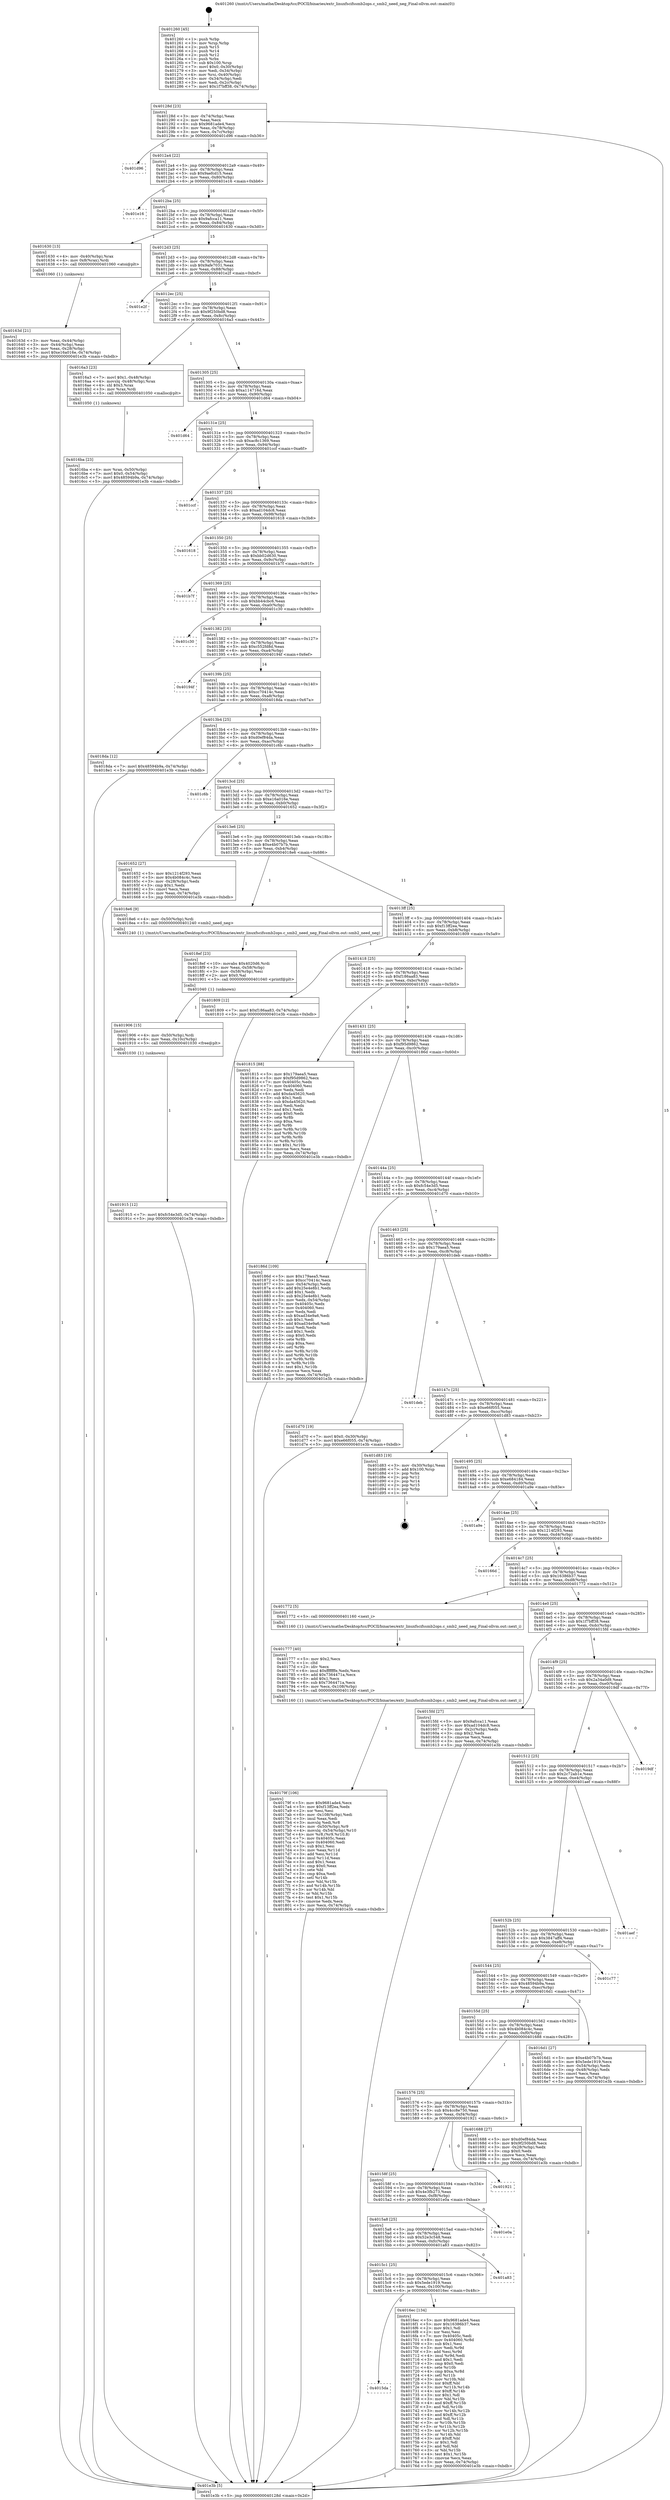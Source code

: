 digraph "0x401260" {
  label = "0x401260 (/mnt/c/Users/mathe/Desktop/tcc/POCII/binaries/extr_linuxfscifssmb2ops.c_smb2_need_neg_Final-ollvm.out::main(0))"
  labelloc = "t"
  node[shape=record]

  Entry [label="",width=0.3,height=0.3,shape=circle,fillcolor=black,style=filled]
  "0x40128d" [label="{
     0x40128d [23]\l
     | [instrs]\l
     &nbsp;&nbsp;0x40128d \<+3\>: mov -0x74(%rbp),%eax\l
     &nbsp;&nbsp;0x401290 \<+2\>: mov %eax,%ecx\l
     &nbsp;&nbsp;0x401292 \<+6\>: sub $0x9681ade4,%ecx\l
     &nbsp;&nbsp;0x401298 \<+3\>: mov %eax,-0x78(%rbp)\l
     &nbsp;&nbsp;0x40129b \<+3\>: mov %ecx,-0x7c(%rbp)\l
     &nbsp;&nbsp;0x40129e \<+6\>: je 0000000000401d96 \<main+0xb36\>\l
  }"]
  "0x401d96" [label="{
     0x401d96\l
  }", style=dashed]
  "0x4012a4" [label="{
     0x4012a4 [22]\l
     | [instrs]\l
     &nbsp;&nbsp;0x4012a4 \<+5\>: jmp 00000000004012a9 \<main+0x49\>\l
     &nbsp;&nbsp;0x4012a9 \<+3\>: mov -0x78(%rbp),%eax\l
     &nbsp;&nbsp;0x4012ac \<+5\>: sub $0x9aefcd15,%eax\l
     &nbsp;&nbsp;0x4012b1 \<+3\>: mov %eax,-0x80(%rbp)\l
     &nbsp;&nbsp;0x4012b4 \<+6\>: je 0000000000401e16 \<main+0xbb6\>\l
  }"]
  Exit [label="",width=0.3,height=0.3,shape=circle,fillcolor=black,style=filled,peripheries=2]
  "0x401e16" [label="{
     0x401e16\l
  }", style=dashed]
  "0x4012ba" [label="{
     0x4012ba [25]\l
     | [instrs]\l
     &nbsp;&nbsp;0x4012ba \<+5\>: jmp 00000000004012bf \<main+0x5f\>\l
     &nbsp;&nbsp;0x4012bf \<+3\>: mov -0x78(%rbp),%eax\l
     &nbsp;&nbsp;0x4012c2 \<+5\>: sub $0x9afcca11,%eax\l
     &nbsp;&nbsp;0x4012c7 \<+6\>: mov %eax,-0x84(%rbp)\l
     &nbsp;&nbsp;0x4012cd \<+6\>: je 0000000000401630 \<main+0x3d0\>\l
  }"]
  "0x401915" [label="{
     0x401915 [12]\l
     | [instrs]\l
     &nbsp;&nbsp;0x401915 \<+7\>: movl $0xfc54e3d5,-0x74(%rbp)\l
     &nbsp;&nbsp;0x40191c \<+5\>: jmp 0000000000401e3b \<main+0xbdb\>\l
  }"]
  "0x401630" [label="{
     0x401630 [13]\l
     | [instrs]\l
     &nbsp;&nbsp;0x401630 \<+4\>: mov -0x40(%rbp),%rax\l
     &nbsp;&nbsp;0x401634 \<+4\>: mov 0x8(%rax),%rdi\l
     &nbsp;&nbsp;0x401638 \<+5\>: call 0000000000401060 \<atoi@plt\>\l
     | [calls]\l
     &nbsp;&nbsp;0x401060 \{1\} (unknown)\l
  }"]
  "0x4012d3" [label="{
     0x4012d3 [25]\l
     | [instrs]\l
     &nbsp;&nbsp;0x4012d3 \<+5\>: jmp 00000000004012d8 \<main+0x78\>\l
     &nbsp;&nbsp;0x4012d8 \<+3\>: mov -0x78(%rbp),%eax\l
     &nbsp;&nbsp;0x4012db \<+5\>: sub $0x9afe7031,%eax\l
     &nbsp;&nbsp;0x4012e0 \<+6\>: mov %eax,-0x88(%rbp)\l
     &nbsp;&nbsp;0x4012e6 \<+6\>: je 0000000000401e2f \<main+0xbcf\>\l
  }"]
  "0x401906" [label="{
     0x401906 [15]\l
     | [instrs]\l
     &nbsp;&nbsp;0x401906 \<+4\>: mov -0x50(%rbp),%rdi\l
     &nbsp;&nbsp;0x40190a \<+6\>: mov %eax,-0x10c(%rbp)\l
     &nbsp;&nbsp;0x401910 \<+5\>: call 0000000000401030 \<free@plt\>\l
     | [calls]\l
     &nbsp;&nbsp;0x401030 \{1\} (unknown)\l
  }"]
  "0x401e2f" [label="{
     0x401e2f\l
  }", style=dashed]
  "0x4012ec" [label="{
     0x4012ec [25]\l
     | [instrs]\l
     &nbsp;&nbsp;0x4012ec \<+5\>: jmp 00000000004012f1 \<main+0x91\>\l
     &nbsp;&nbsp;0x4012f1 \<+3\>: mov -0x78(%rbp),%eax\l
     &nbsp;&nbsp;0x4012f4 \<+5\>: sub $0x9f250bd8,%eax\l
     &nbsp;&nbsp;0x4012f9 \<+6\>: mov %eax,-0x8c(%rbp)\l
     &nbsp;&nbsp;0x4012ff \<+6\>: je 00000000004016a3 \<main+0x443\>\l
  }"]
  "0x4018ef" [label="{
     0x4018ef [23]\l
     | [instrs]\l
     &nbsp;&nbsp;0x4018ef \<+10\>: movabs $0x4020d6,%rdi\l
     &nbsp;&nbsp;0x4018f9 \<+3\>: mov %eax,-0x58(%rbp)\l
     &nbsp;&nbsp;0x4018fc \<+3\>: mov -0x58(%rbp),%esi\l
     &nbsp;&nbsp;0x4018ff \<+2\>: mov $0x0,%al\l
     &nbsp;&nbsp;0x401901 \<+5\>: call 0000000000401040 \<printf@plt\>\l
     | [calls]\l
     &nbsp;&nbsp;0x401040 \{1\} (unknown)\l
  }"]
  "0x4016a3" [label="{
     0x4016a3 [23]\l
     | [instrs]\l
     &nbsp;&nbsp;0x4016a3 \<+7\>: movl $0x1,-0x48(%rbp)\l
     &nbsp;&nbsp;0x4016aa \<+4\>: movslq -0x48(%rbp),%rax\l
     &nbsp;&nbsp;0x4016ae \<+4\>: shl $0x3,%rax\l
     &nbsp;&nbsp;0x4016b2 \<+3\>: mov %rax,%rdi\l
     &nbsp;&nbsp;0x4016b5 \<+5\>: call 0000000000401050 \<malloc@plt\>\l
     | [calls]\l
     &nbsp;&nbsp;0x401050 \{1\} (unknown)\l
  }"]
  "0x401305" [label="{
     0x401305 [25]\l
     | [instrs]\l
     &nbsp;&nbsp;0x401305 \<+5\>: jmp 000000000040130a \<main+0xaa\>\l
     &nbsp;&nbsp;0x40130a \<+3\>: mov -0x78(%rbp),%eax\l
     &nbsp;&nbsp;0x40130d \<+5\>: sub $0xa114716d,%eax\l
     &nbsp;&nbsp;0x401312 \<+6\>: mov %eax,-0x90(%rbp)\l
     &nbsp;&nbsp;0x401318 \<+6\>: je 0000000000401d64 \<main+0xb04\>\l
  }"]
  "0x40179f" [label="{
     0x40179f [106]\l
     | [instrs]\l
     &nbsp;&nbsp;0x40179f \<+5\>: mov $0x9681ade4,%ecx\l
     &nbsp;&nbsp;0x4017a4 \<+5\>: mov $0xf13ff2ea,%edx\l
     &nbsp;&nbsp;0x4017a9 \<+2\>: xor %esi,%esi\l
     &nbsp;&nbsp;0x4017ab \<+6\>: mov -0x108(%rbp),%edi\l
     &nbsp;&nbsp;0x4017b1 \<+3\>: imul %eax,%edi\l
     &nbsp;&nbsp;0x4017b4 \<+3\>: movslq %edi,%r8\l
     &nbsp;&nbsp;0x4017b7 \<+4\>: mov -0x50(%rbp),%r9\l
     &nbsp;&nbsp;0x4017bb \<+4\>: movslq -0x54(%rbp),%r10\l
     &nbsp;&nbsp;0x4017bf \<+4\>: mov %r8,(%r9,%r10,8)\l
     &nbsp;&nbsp;0x4017c3 \<+7\>: mov 0x40405c,%eax\l
     &nbsp;&nbsp;0x4017ca \<+7\>: mov 0x404060,%edi\l
     &nbsp;&nbsp;0x4017d1 \<+3\>: sub $0x1,%esi\l
     &nbsp;&nbsp;0x4017d4 \<+3\>: mov %eax,%r11d\l
     &nbsp;&nbsp;0x4017d7 \<+3\>: add %esi,%r11d\l
     &nbsp;&nbsp;0x4017da \<+4\>: imul %r11d,%eax\l
     &nbsp;&nbsp;0x4017de \<+3\>: and $0x1,%eax\l
     &nbsp;&nbsp;0x4017e1 \<+3\>: cmp $0x0,%eax\l
     &nbsp;&nbsp;0x4017e4 \<+3\>: sete %bl\l
     &nbsp;&nbsp;0x4017e7 \<+3\>: cmp $0xa,%edi\l
     &nbsp;&nbsp;0x4017ea \<+4\>: setl %r14b\l
     &nbsp;&nbsp;0x4017ee \<+3\>: mov %bl,%r15b\l
     &nbsp;&nbsp;0x4017f1 \<+3\>: and %r14b,%r15b\l
     &nbsp;&nbsp;0x4017f4 \<+3\>: xor %r14b,%bl\l
     &nbsp;&nbsp;0x4017f7 \<+3\>: or %bl,%r15b\l
     &nbsp;&nbsp;0x4017fa \<+4\>: test $0x1,%r15b\l
     &nbsp;&nbsp;0x4017fe \<+3\>: cmovne %edx,%ecx\l
     &nbsp;&nbsp;0x401801 \<+3\>: mov %ecx,-0x74(%rbp)\l
     &nbsp;&nbsp;0x401804 \<+5\>: jmp 0000000000401e3b \<main+0xbdb\>\l
  }"]
  "0x401d64" [label="{
     0x401d64\l
  }", style=dashed]
  "0x40131e" [label="{
     0x40131e [25]\l
     | [instrs]\l
     &nbsp;&nbsp;0x40131e \<+5\>: jmp 0000000000401323 \<main+0xc3\>\l
     &nbsp;&nbsp;0x401323 \<+3\>: mov -0x78(%rbp),%eax\l
     &nbsp;&nbsp;0x401326 \<+5\>: sub $0xac8c1369,%eax\l
     &nbsp;&nbsp;0x40132b \<+6\>: mov %eax,-0x94(%rbp)\l
     &nbsp;&nbsp;0x401331 \<+6\>: je 0000000000401ccf \<main+0xa6f\>\l
  }"]
  "0x401777" [label="{
     0x401777 [40]\l
     | [instrs]\l
     &nbsp;&nbsp;0x401777 \<+5\>: mov $0x2,%ecx\l
     &nbsp;&nbsp;0x40177c \<+1\>: cltd\l
     &nbsp;&nbsp;0x40177d \<+2\>: idiv %ecx\l
     &nbsp;&nbsp;0x40177f \<+6\>: imul $0xfffffffe,%edx,%ecx\l
     &nbsp;&nbsp;0x401785 \<+6\>: add $0x7364471a,%ecx\l
     &nbsp;&nbsp;0x40178b \<+3\>: add $0x1,%ecx\l
     &nbsp;&nbsp;0x40178e \<+6\>: sub $0x7364471a,%ecx\l
     &nbsp;&nbsp;0x401794 \<+6\>: mov %ecx,-0x108(%rbp)\l
     &nbsp;&nbsp;0x40179a \<+5\>: call 0000000000401160 \<next_i\>\l
     | [calls]\l
     &nbsp;&nbsp;0x401160 \{1\} (/mnt/c/Users/mathe/Desktop/tcc/POCII/binaries/extr_linuxfscifssmb2ops.c_smb2_need_neg_Final-ollvm.out::next_i)\l
  }"]
  "0x401ccf" [label="{
     0x401ccf\l
  }", style=dashed]
  "0x401337" [label="{
     0x401337 [25]\l
     | [instrs]\l
     &nbsp;&nbsp;0x401337 \<+5\>: jmp 000000000040133c \<main+0xdc\>\l
     &nbsp;&nbsp;0x40133c \<+3\>: mov -0x78(%rbp),%eax\l
     &nbsp;&nbsp;0x40133f \<+5\>: sub $0xad104dc8,%eax\l
     &nbsp;&nbsp;0x401344 \<+6\>: mov %eax,-0x98(%rbp)\l
     &nbsp;&nbsp;0x40134a \<+6\>: je 0000000000401618 \<main+0x3b8\>\l
  }"]
  "0x4015da" [label="{
     0x4015da\l
  }", style=dashed]
  "0x401618" [label="{
     0x401618\l
  }", style=dashed]
  "0x401350" [label="{
     0x401350 [25]\l
     | [instrs]\l
     &nbsp;&nbsp;0x401350 \<+5\>: jmp 0000000000401355 \<main+0xf5\>\l
     &nbsp;&nbsp;0x401355 \<+3\>: mov -0x78(%rbp),%eax\l
     &nbsp;&nbsp;0x401358 \<+5\>: sub $0xbb02d630,%eax\l
     &nbsp;&nbsp;0x40135d \<+6\>: mov %eax,-0x9c(%rbp)\l
     &nbsp;&nbsp;0x401363 \<+6\>: je 0000000000401b7f \<main+0x91f\>\l
  }"]
  "0x4016ec" [label="{
     0x4016ec [134]\l
     | [instrs]\l
     &nbsp;&nbsp;0x4016ec \<+5\>: mov $0x9681ade4,%eax\l
     &nbsp;&nbsp;0x4016f1 \<+5\>: mov $0x16386b37,%ecx\l
     &nbsp;&nbsp;0x4016f6 \<+2\>: mov $0x1,%dl\l
     &nbsp;&nbsp;0x4016f8 \<+2\>: xor %esi,%esi\l
     &nbsp;&nbsp;0x4016fa \<+7\>: mov 0x40405c,%edi\l
     &nbsp;&nbsp;0x401701 \<+8\>: mov 0x404060,%r8d\l
     &nbsp;&nbsp;0x401709 \<+3\>: sub $0x1,%esi\l
     &nbsp;&nbsp;0x40170c \<+3\>: mov %edi,%r9d\l
     &nbsp;&nbsp;0x40170f \<+3\>: add %esi,%r9d\l
     &nbsp;&nbsp;0x401712 \<+4\>: imul %r9d,%edi\l
     &nbsp;&nbsp;0x401716 \<+3\>: and $0x1,%edi\l
     &nbsp;&nbsp;0x401719 \<+3\>: cmp $0x0,%edi\l
     &nbsp;&nbsp;0x40171c \<+4\>: sete %r10b\l
     &nbsp;&nbsp;0x401720 \<+4\>: cmp $0xa,%r8d\l
     &nbsp;&nbsp;0x401724 \<+4\>: setl %r11b\l
     &nbsp;&nbsp;0x401728 \<+3\>: mov %r10b,%bl\l
     &nbsp;&nbsp;0x40172b \<+3\>: xor $0xff,%bl\l
     &nbsp;&nbsp;0x40172e \<+3\>: mov %r11b,%r14b\l
     &nbsp;&nbsp;0x401731 \<+4\>: xor $0xff,%r14b\l
     &nbsp;&nbsp;0x401735 \<+3\>: xor $0x1,%dl\l
     &nbsp;&nbsp;0x401738 \<+3\>: mov %bl,%r15b\l
     &nbsp;&nbsp;0x40173b \<+4\>: and $0xff,%r15b\l
     &nbsp;&nbsp;0x40173f \<+3\>: and %dl,%r10b\l
     &nbsp;&nbsp;0x401742 \<+3\>: mov %r14b,%r12b\l
     &nbsp;&nbsp;0x401745 \<+4\>: and $0xff,%r12b\l
     &nbsp;&nbsp;0x401749 \<+3\>: and %dl,%r11b\l
     &nbsp;&nbsp;0x40174c \<+3\>: or %r10b,%r15b\l
     &nbsp;&nbsp;0x40174f \<+3\>: or %r11b,%r12b\l
     &nbsp;&nbsp;0x401752 \<+3\>: xor %r12b,%r15b\l
     &nbsp;&nbsp;0x401755 \<+3\>: or %r14b,%bl\l
     &nbsp;&nbsp;0x401758 \<+3\>: xor $0xff,%bl\l
     &nbsp;&nbsp;0x40175b \<+3\>: or $0x1,%dl\l
     &nbsp;&nbsp;0x40175e \<+2\>: and %dl,%bl\l
     &nbsp;&nbsp;0x401760 \<+3\>: or %bl,%r15b\l
     &nbsp;&nbsp;0x401763 \<+4\>: test $0x1,%r15b\l
     &nbsp;&nbsp;0x401767 \<+3\>: cmovne %ecx,%eax\l
     &nbsp;&nbsp;0x40176a \<+3\>: mov %eax,-0x74(%rbp)\l
     &nbsp;&nbsp;0x40176d \<+5\>: jmp 0000000000401e3b \<main+0xbdb\>\l
  }"]
  "0x401b7f" [label="{
     0x401b7f\l
  }", style=dashed]
  "0x401369" [label="{
     0x401369 [25]\l
     | [instrs]\l
     &nbsp;&nbsp;0x401369 \<+5\>: jmp 000000000040136e \<main+0x10e\>\l
     &nbsp;&nbsp;0x40136e \<+3\>: mov -0x78(%rbp),%eax\l
     &nbsp;&nbsp;0x401371 \<+5\>: sub $0xbb44cbc6,%eax\l
     &nbsp;&nbsp;0x401376 \<+6\>: mov %eax,-0xa0(%rbp)\l
     &nbsp;&nbsp;0x40137c \<+6\>: je 0000000000401c30 \<main+0x9d0\>\l
  }"]
  "0x4015c1" [label="{
     0x4015c1 [25]\l
     | [instrs]\l
     &nbsp;&nbsp;0x4015c1 \<+5\>: jmp 00000000004015c6 \<main+0x366\>\l
     &nbsp;&nbsp;0x4015c6 \<+3\>: mov -0x78(%rbp),%eax\l
     &nbsp;&nbsp;0x4015c9 \<+5\>: sub $0x5ede1919,%eax\l
     &nbsp;&nbsp;0x4015ce \<+6\>: mov %eax,-0x100(%rbp)\l
     &nbsp;&nbsp;0x4015d4 \<+6\>: je 00000000004016ec \<main+0x48c\>\l
  }"]
  "0x401c30" [label="{
     0x401c30\l
  }", style=dashed]
  "0x401382" [label="{
     0x401382 [25]\l
     | [instrs]\l
     &nbsp;&nbsp;0x401382 \<+5\>: jmp 0000000000401387 \<main+0x127\>\l
     &nbsp;&nbsp;0x401387 \<+3\>: mov -0x78(%rbp),%eax\l
     &nbsp;&nbsp;0x40138a \<+5\>: sub $0xc552fd8d,%eax\l
     &nbsp;&nbsp;0x40138f \<+6\>: mov %eax,-0xa4(%rbp)\l
     &nbsp;&nbsp;0x401395 \<+6\>: je 000000000040194f \<main+0x6ef\>\l
  }"]
  "0x401a83" [label="{
     0x401a83\l
  }", style=dashed]
  "0x40194f" [label="{
     0x40194f\l
  }", style=dashed]
  "0x40139b" [label="{
     0x40139b [25]\l
     | [instrs]\l
     &nbsp;&nbsp;0x40139b \<+5\>: jmp 00000000004013a0 \<main+0x140\>\l
     &nbsp;&nbsp;0x4013a0 \<+3\>: mov -0x78(%rbp),%eax\l
     &nbsp;&nbsp;0x4013a3 \<+5\>: sub $0xcc70414c,%eax\l
     &nbsp;&nbsp;0x4013a8 \<+6\>: mov %eax,-0xa8(%rbp)\l
     &nbsp;&nbsp;0x4013ae \<+6\>: je 00000000004018da \<main+0x67a\>\l
  }"]
  "0x4015a8" [label="{
     0x4015a8 [25]\l
     | [instrs]\l
     &nbsp;&nbsp;0x4015a8 \<+5\>: jmp 00000000004015ad \<main+0x34d\>\l
     &nbsp;&nbsp;0x4015ad \<+3\>: mov -0x78(%rbp),%eax\l
     &nbsp;&nbsp;0x4015b0 \<+5\>: sub $0x52e3c548,%eax\l
     &nbsp;&nbsp;0x4015b5 \<+6\>: mov %eax,-0xfc(%rbp)\l
     &nbsp;&nbsp;0x4015bb \<+6\>: je 0000000000401a83 \<main+0x823\>\l
  }"]
  "0x4018da" [label="{
     0x4018da [12]\l
     | [instrs]\l
     &nbsp;&nbsp;0x4018da \<+7\>: movl $0x48594b9a,-0x74(%rbp)\l
     &nbsp;&nbsp;0x4018e1 \<+5\>: jmp 0000000000401e3b \<main+0xbdb\>\l
  }"]
  "0x4013b4" [label="{
     0x4013b4 [25]\l
     | [instrs]\l
     &nbsp;&nbsp;0x4013b4 \<+5\>: jmp 00000000004013b9 \<main+0x159\>\l
     &nbsp;&nbsp;0x4013b9 \<+3\>: mov -0x78(%rbp),%eax\l
     &nbsp;&nbsp;0x4013bc \<+5\>: sub $0xd0ef84da,%eax\l
     &nbsp;&nbsp;0x4013c1 \<+6\>: mov %eax,-0xac(%rbp)\l
     &nbsp;&nbsp;0x4013c7 \<+6\>: je 0000000000401c6b \<main+0xa0b\>\l
  }"]
  "0x401e0a" [label="{
     0x401e0a\l
  }", style=dashed]
  "0x401c6b" [label="{
     0x401c6b\l
  }", style=dashed]
  "0x4013cd" [label="{
     0x4013cd [25]\l
     | [instrs]\l
     &nbsp;&nbsp;0x4013cd \<+5\>: jmp 00000000004013d2 \<main+0x172\>\l
     &nbsp;&nbsp;0x4013d2 \<+3\>: mov -0x78(%rbp),%eax\l
     &nbsp;&nbsp;0x4013d5 \<+5\>: sub $0xe16a016e,%eax\l
     &nbsp;&nbsp;0x4013da \<+6\>: mov %eax,-0xb0(%rbp)\l
     &nbsp;&nbsp;0x4013e0 \<+6\>: je 0000000000401652 \<main+0x3f2\>\l
  }"]
  "0x40158f" [label="{
     0x40158f [25]\l
     | [instrs]\l
     &nbsp;&nbsp;0x40158f \<+5\>: jmp 0000000000401594 \<main+0x334\>\l
     &nbsp;&nbsp;0x401594 \<+3\>: mov -0x78(%rbp),%eax\l
     &nbsp;&nbsp;0x401597 \<+5\>: sub $0x4e3fb273,%eax\l
     &nbsp;&nbsp;0x40159c \<+6\>: mov %eax,-0xf8(%rbp)\l
     &nbsp;&nbsp;0x4015a2 \<+6\>: je 0000000000401e0a \<main+0xbaa\>\l
  }"]
  "0x401652" [label="{
     0x401652 [27]\l
     | [instrs]\l
     &nbsp;&nbsp;0x401652 \<+5\>: mov $0x1214f293,%eax\l
     &nbsp;&nbsp;0x401657 \<+5\>: mov $0x4b084c4c,%ecx\l
     &nbsp;&nbsp;0x40165c \<+3\>: mov -0x28(%rbp),%edx\l
     &nbsp;&nbsp;0x40165f \<+3\>: cmp $0x1,%edx\l
     &nbsp;&nbsp;0x401662 \<+3\>: cmovl %ecx,%eax\l
     &nbsp;&nbsp;0x401665 \<+3\>: mov %eax,-0x74(%rbp)\l
     &nbsp;&nbsp;0x401668 \<+5\>: jmp 0000000000401e3b \<main+0xbdb\>\l
  }"]
  "0x4013e6" [label="{
     0x4013e6 [25]\l
     | [instrs]\l
     &nbsp;&nbsp;0x4013e6 \<+5\>: jmp 00000000004013eb \<main+0x18b\>\l
     &nbsp;&nbsp;0x4013eb \<+3\>: mov -0x78(%rbp),%eax\l
     &nbsp;&nbsp;0x4013ee \<+5\>: sub $0xe4b07b7b,%eax\l
     &nbsp;&nbsp;0x4013f3 \<+6\>: mov %eax,-0xb4(%rbp)\l
     &nbsp;&nbsp;0x4013f9 \<+6\>: je 00000000004018e6 \<main+0x686\>\l
  }"]
  "0x401921" [label="{
     0x401921\l
  }", style=dashed]
  "0x4018e6" [label="{
     0x4018e6 [9]\l
     | [instrs]\l
     &nbsp;&nbsp;0x4018e6 \<+4\>: mov -0x50(%rbp),%rdi\l
     &nbsp;&nbsp;0x4018ea \<+5\>: call 0000000000401240 \<smb2_need_neg\>\l
     | [calls]\l
     &nbsp;&nbsp;0x401240 \{1\} (/mnt/c/Users/mathe/Desktop/tcc/POCII/binaries/extr_linuxfscifssmb2ops.c_smb2_need_neg_Final-ollvm.out::smb2_need_neg)\l
  }"]
  "0x4013ff" [label="{
     0x4013ff [25]\l
     | [instrs]\l
     &nbsp;&nbsp;0x4013ff \<+5\>: jmp 0000000000401404 \<main+0x1a4\>\l
     &nbsp;&nbsp;0x401404 \<+3\>: mov -0x78(%rbp),%eax\l
     &nbsp;&nbsp;0x401407 \<+5\>: sub $0xf13ff2ea,%eax\l
     &nbsp;&nbsp;0x40140c \<+6\>: mov %eax,-0xb8(%rbp)\l
     &nbsp;&nbsp;0x401412 \<+6\>: je 0000000000401809 \<main+0x5a9\>\l
  }"]
  "0x4016ba" [label="{
     0x4016ba [23]\l
     | [instrs]\l
     &nbsp;&nbsp;0x4016ba \<+4\>: mov %rax,-0x50(%rbp)\l
     &nbsp;&nbsp;0x4016be \<+7\>: movl $0x0,-0x54(%rbp)\l
     &nbsp;&nbsp;0x4016c5 \<+7\>: movl $0x48594b9a,-0x74(%rbp)\l
     &nbsp;&nbsp;0x4016cc \<+5\>: jmp 0000000000401e3b \<main+0xbdb\>\l
  }"]
  "0x401809" [label="{
     0x401809 [12]\l
     | [instrs]\l
     &nbsp;&nbsp;0x401809 \<+7\>: movl $0xf186aa83,-0x74(%rbp)\l
     &nbsp;&nbsp;0x401810 \<+5\>: jmp 0000000000401e3b \<main+0xbdb\>\l
  }"]
  "0x401418" [label="{
     0x401418 [25]\l
     | [instrs]\l
     &nbsp;&nbsp;0x401418 \<+5\>: jmp 000000000040141d \<main+0x1bd\>\l
     &nbsp;&nbsp;0x40141d \<+3\>: mov -0x78(%rbp),%eax\l
     &nbsp;&nbsp;0x401420 \<+5\>: sub $0xf186aa83,%eax\l
     &nbsp;&nbsp;0x401425 \<+6\>: mov %eax,-0xbc(%rbp)\l
     &nbsp;&nbsp;0x40142b \<+6\>: je 0000000000401815 \<main+0x5b5\>\l
  }"]
  "0x401576" [label="{
     0x401576 [25]\l
     | [instrs]\l
     &nbsp;&nbsp;0x401576 \<+5\>: jmp 000000000040157b \<main+0x31b\>\l
     &nbsp;&nbsp;0x40157b \<+3\>: mov -0x78(%rbp),%eax\l
     &nbsp;&nbsp;0x40157e \<+5\>: sub $0x4cc8e750,%eax\l
     &nbsp;&nbsp;0x401583 \<+6\>: mov %eax,-0xf4(%rbp)\l
     &nbsp;&nbsp;0x401589 \<+6\>: je 0000000000401921 \<main+0x6c1\>\l
  }"]
  "0x401815" [label="{
     0x401815 [88]\l
     | [instrs]\l
     &nbsp;&nbsp;0x401815 \<+5\>: mov $0x179aea5,%eax\l
     &nbsp;&nbsp;0x40181a \<+5\>: mov $0xf95d9862,%ecx\l
     &nbsp;&nbsp;0x40181f \<+7\>: mov 0x40405c,%edx\l
     &nbsp;&nbsp;0x401826 \<+7\>: mov 0x404060,%esi\l
     &nbsp;&nbsp;0x40182d \<+2\>: mov %edx,%edi\l
     &nbsp;&nbsp;0x40182f \<+6\>: add $0xda45620,%edi\l
     &nbsp;&nbsp;0x401835 \<+3\>: sub $0x1,%edi\l
     &nbsp;&nbsp;0x401838 \<+6\>: sub $0xda45620,%edi\l
     &nbsp;&nbsp;0x40183e \<+3\>: imul %edi,%edx\l
     &nbsp;&nbsp;0x401841 \<+3\>: and $0x1,%edx\l
     &nbsp;&nbsp;0x401844 \<+3\>: cmp $0x0,%edx\l
     &nbsp;&nbsp;0x401847 \<+4\>: sete %r8b\l
     &nbsp;&nbsp;0x40184b \<+3\>: cmp $0xa,%esi\l
     &nbsp;&nbsp;0x40184e \<+4\>: setl %r9b\l
     &nbsp;&nbsp;0x401852 \<+3\>: mov %r8b,%r10b\l
     &nbsp;&nbsp;0x401855 \<+3\>: and %r9b,%r10b\l
     &nbsp;&nbsp;0x401858 \<+3\>: xor %r9b,%r8b\l
     &nbsp;&nbsp;0x40185b \<+3\>: or %r8b,%r10b\l
     &nbsp;&nbsp;0x40185e \<+4\>: test $0x1,%r10b\l
     &nbsp;&nbsp;0x401862 \<+3\>: cmovne %ecx,%eax\l
     &nbsp;&nbsp;0x401865 \<+3\>: mov %eax,-0x74(%rbp)\l
     &nbsp;&nbsp;0x401868 \<+5\>: jmp 0000000000401e3b \<main+0xbdb\>\l
  }"]
  "0x401431" [label="{
     0x401431 [25]\l
     | [instrs]\l
     &nbsp;&nbsp;0x401431 \<+5\>: jmp 0000000000401436 \<main+0x1d6\>\l
     &nbsp;&nbsp;0x401436 \<+3\>: mov -0x78(%rbp),%eax\l
     &nbsp;&nbsp;0x401439 \<+5\>: sub $0xf95d9862,%eax\l
     &nbsp;&nbsp;0x40143e \<+6\>: mov %eax,-0xc0(%rbp)\l
     &nbsp;&nbsp;0x401444 \<+6\>: je 000000000040186d \<main+0x60d\>\l
  }"]
  "0x401688" [label="{
     0x401688 [27]\l
     | [instrs]\l
     &nbsp;&nbsp;0x401688 \<+5\>: mov $0xd0ef84da,%eax\l
     &nbsp;&nbsp;0x40168d \<+5\>: mov $0x9f250bd8,%ecx\l
     &nbsp;&nbsp;0x401692 \<+3\>: mov -0x28(%rbp),%edx\l
     &nbsp;&nbsp;0x401695 \<+3\>: cmp $0x0,%edx\l
     &nbsp;&nbsp;0x401698 \<+3\>: cmove %ecx,%eax\l
     &nbsp;&nbsp;0x40169b \<+3\>: mov %eax,-0x74(%rbp)\l
     &nbsp;&nbsp;0x40169e \<+5\>: jmp 0000000000401e3b \<main+0xbdb\>\l
  }"]
  "0x40186d" [label="{
     0x40186d [109]\l
     | [instrs]\l
     &nbsp;&nbsp;0x40186d \<+5\>: mov $0x179aea5,%eax\l
     &nbsp;&nbsp;0x401872 \<+5\>: mov $0xcc70414c,%ecx\l
     &nbsp;&nbsp;0x401877 \<+3\>: mov -0x54(%rbp),%edx\l
     &nbsp;&nbsp;0x40187a \<+6\>: add $0x25e4e8b1,%edx\l
     &nbsp;&nbsp;0x401880 \<+3\>: add $0x1,%edx\l
     &nbsp;&nbsp;0x401883 \<+6\>: sub $0x25e4e8b1,%edx\l
     &nbsp;&nbsp;0x401889 \<+3\>: mov %edx,-0x54(%rbp)\l
     &nbsp;&nbsp;0x40188c \<+7\>: mov 0x40405c,%edx\l
     &nbsp;&nbsp;0x401893 \<+7\>: mov 0x404060,%esi\l
     &nbsp;&nbsp;0x40189a \<+2\>: mov %edx,%edi\l
     &nbsp;&nbsp;0x40189c \<+6\>: sub $0xad34e9a6,%edi\l
     &nbsp;&nbsp;0x4018a2 \<+3\>: sub $0x1,%edi\l
     &nbsp;&nbsp;0x4018a5 \<+6\>: add $0xad34e9a6,%edi\l
     &nbsp;&nbsp;0x4018ab \<+3\>: imul %edi,%edx\l
     &nbsp;&nbsp;0x4018ae \<+3\>: and $0x1,%edx\l
     &nbsp;&nbsp;0x4018b1 \<+3\>: cmp $0x0,%edx\l
     &nbsp;&nbsp;0x4018b4 \<+4\>: sete %r8b\l
     &nbsp;&nbsp;0x4018b8 \<+3\>: cmp $0xa,%esi\l
     &nbsp;&nbsp;0x4018bb \<+4\>: setl %r9b\l
     &nbsp;&nbsp;0x4018bf \<+3\>: mov %r8b,%r10b\l
     &nbsp;&nbsp;0x4018c2 \<+3\>: and %r9b,%r10b\l
     &nbsp;&nbsp;0x4018c5 \<+3\>: xor %r9b,%r8b\l
     &nbsp;&nbsp;0x4018c8 \<+3\>: or %r8b,%r10b\l
     &nbsp;&nbsp;0x4018cb \<+4\>: test $0x1,%r10b\l
     &nbsp;&nbsp;0x4018cf \<+3\>: cmovne %ecx,%eax\l
     &nbsp;&nbsp;0x4018d2 \<+3\>: mov %eax,-0x74(%rbp)\l
     &nbsp;&nbsp;0x4018d5 \<+5\>: jmp 0000000000401e3b \<main+0xbdb\>\l
  }"]
  "0x40144a" [label="{
     0x40144a [25]\l
     | [instrs]\l
     &nbsp;&nbsp;0x40144a \<+5\>: jmp 000000000040144f \<main+0x1ef\>\l
     &nbsp;&nbsp;0x40144f \<+3\>: mov -0x78(%rbp),%eax\l
     &nbsp;&nbsp;0x401452 \<+5\>: sub $0xfc54e3d5,%eax\l
     &nbsp;&nbsp;0x401457 \<+6\>: mov %eax,-0xc4(%rbp)\l
     &nbsp;&nbsp;0x40145d \<+6\>: je 0000000000401d70 \<main+0xb10\>\l
  }"]
  "0x40155d" [label="{
     0x40155d [25]\l
     | [instrs]\l
     &nbsp;&nbsp;0x40155d \<+5\>: jmp 0000000000401562 \<main+0x302\>\l
     &nbsp;&nbsp;0x401562 \<+3\>: mov -0x78(%rbp),%eax\l
     &nbsp;&nbsp;0x401565 \<+5\>: sub $0x4b084c4c,%eax\l
     &nbsp;&nbsp;0x40156a \<+6\>: mov %eax,-0xf0(%rbp)\l
     &nbsp;&nbsp;0x401570 \<+6\>: je 0000000000401688 \<main+0x428\>\l
  }"]
  "0x401d70" [label="{
     0x401d70 [19]\l
     | [instrs]\l
     &nbsp;&nbsp;0x401d70 \<+7\>: movl $0x0,-0x30(%rbp)\l
     &nbsp;&nbsp;0x401d77 \<+7\>: movl $0xe66f055,-0x74(%rbp)\l
     &nbsp;&nbsp;0x401d7e \<+5\>: jmp 0000000000401e3b \<main+0xbdb\>\l
  }"]
  "0x401463" [label="{
     0x401463 [25]\l
     | [instrs]\l
     &nbsp;&nbsp;0x401463 \<+5\>: jmp 0000000000401468 \<main+0x208\>\l
     &nbsp;&nbsp;0x401468 \<+3\>: mov -0x78(%rbp),%eax\l
     &nbsp;&nbsp;0x40146b \<+5\>: sub $0x179aea5,%eax\l
     &nbsp;&nbsp;0x401470 \<+6\>: mov %eax,-0xc8(%rbp)\l
     &nbsp;&nbsp;0x401476 \<+6\>: je 0000000000401deb \<main+0xb8b\>\l
  }"]
  "0x4016d1" [label="{
     0x4016d1 [27]\l
     | [instrs]\l
     &nbsp;&nbsp;0x4016d1 \<+5\>: mov $0xe4b07b7b,%eax\l
     &nbsp;&nbsp;0x4016d6 \<+5\>: mov $0x5ede1919,%ecx\l
     &nbsp;&nbsp;0x4016db \<+3\>: mov -0x54(%rbp),%edx\l
     &nbsp;&nbsp;0x4016de \<+3\>: cmp -0x48(%rbp),%edx\l
     &nbsp;&nbsp;0x4016e1 \<+3\>: cmovl %ecx,%eax\l
     &nbsp;&nbsp;0x4016e4 \<+3\>: mov %eax,-0x74(%rbp)\l
     &nbsp;&nbsp;0x4016e7 \<+5\>: jmp 0000000000401e3b \<main+0xbdb\>\l
  }"]
  "0x401deb" [label="{
     0x401deb\l
  }", style=dashed]
  "0x40147c" [label="{
     0x40147c [25]\l
     | [instrs]\l
     &nbsp;&nbsp;0x40147c \<+5\>: jmp 0000000000401481 \<main+0x221\>\l
     &nbsp;&nbsp;0x401481 \<+3\>: mov -0x78(%rbp),%eax\l
     &nbsp;&nbsp;0x401484 \<+5\>: sub $0xe66f055,%eax\l
     &nbsp;&nbsp;0x401489 \<+6\>: mov %eax,-0xcc(%rbp)\l
     &nbsp;&nbsp;0x40148f \<+6\>: je 0000000000401d83 \<main+0xb23\>\l
  }"]
  "0x401544" [label="{
     0x401544 [25]\l
     | [instrs]\l
     &nbsp;&nbsp;0x401544 \<+5\>: jmp 0000000000401549 \<main+0x2e9\>\l
     &nbsp;&nbsp;0x401549 \<+3\>: mov -0x78(%rbp),%eax\l
     &nbsp;&nbsp;0x40154c \<+5\>: sub $0x48594b9a,%eax\l
     &nbsp;&nbsp;0x401551 \<+6\>: mov %eax,-0xec(%rbp)\l
     &nbsp;&nbsp;0x401557 \<+6\>: je 00000000004016d1 \<main+0x471\>\l
  }"]
  "0x401d83" [label="{
     0x401d83 [19]\l
     | [instrs]\l
     &nbsp;&nbsp;0x401d83 \<+3\>: mov -0x30(%rbp),%eax\l
     &nbsp;&nbsp;0x401d86 \<+7\>: add $0x100,%rsp\l
     &nbsp;&nbsp;0x401d8d \<+1\>: pop %rbx\l
     &nbsp;&nbsp;0x401d8e \<+2\>: pop %r12\l
     &nbsp;&nbsp;0x401d90 \<+2\>: pop %r14\l
     &nbsp;&nbsp;0x401d92 \<+2\>: pop %r15\l
     &nbsp;&nbsp;0x401d94 \<+1\>: pop %rbp\l
     &nbsp;&nbsp;0x401d95 \<+1\>: ret\l
  }"]
  "0x401495" [label="{
     0x401495 [25]\l
     | [instrs]\l
     &nbsp;&nbsp;0x401495 \<+5\>: jmp 000000000040149a \<main+0x23a\>\l
     &nbsp;&nbsp;0x40149a \<+3\>: mov -0x78(%rbp),%eax\l
     &nbsp;&nbsp;0x40149d \<+5\>: sub $0xe684184,%eax\l
     &nbsp;&nbsp;0x4014a2 \<+6\>: mov %eax,-0xd0(%rbp)\l
     &nbsp;&nbsp;0x4014a8 \<+6\>: je 0000000000401a9e \<main+0x83e\>\l
  }"]
  "0x401c77" [label="{
     0x401c77\l
  }", style=dashed]
  "0x401a9e" [label="{
     0x401a9e\l
  }", style=dashed]
  "0x4014ae" [label="{
     0x4014ae [25]\l
     | [instrs]\l
     &nbsp;&nbsp;0x4014ae \<+5\>: jmp 00000000004014b3 \<main+0x253\>\l
     &nbsp;&nbsp;0x4014b3 \<+3\>: mov -0x78(%rbp),%eax\l
     &nbsp;&nbsp;0x4014b6 \<+5\>: sub $0x1214f293,%eax\l
     &nbsp;&nbsp;0x4014bb \<+6\>: mov %eax,-0xd4(%rbp)\l
     &nbsp;&nbsp;0x4014c1 \<+6\>: je 000000000040166d \<main+0x40d\>\l
  }"]
  "0x40152b" [label="{
     0x40152b [25]\l
     | [instrs]\l
     &nbsp;&nbsp;0x40152b \<+5\>: jmp 0000000000401530 \<main+0x2d0\>\l
     &nbsp;&nbsp;0x401530 \<+3\>: mov -0x78(%rbp),%eax\l
     &nbsp;&nbsp;0x401533 \<+5\>: sub $0x3847aff4,%eax\l
     &nbsp;&nbsp;0x401538 \<+6\>: mov %eax,-0xe8(%rbp)\l
     &nbsp;&nbsp;0x40153e \<+6\>: je 0000000000401c77 \<main+0xa17\>\l
  }"]
  "0x40166d" [label="{
     0x40166d\l
  }", style=dashed]
  "0x4014c7" [label="{
     0x4014c7 [25]\l
     | [instrs]\l
     &nbsp;&nbsp;0x4014c7 \<+5\>: jmp 00000000004014cc \<main+0x26c\>\l
     &nbsp;&nbsp;0x4014cc \<+3\>: mov -0x78(%rbp),%eax\l
     &nbsp;&nbsp;0x4014cf \<+5\>: sub $0x16386b37,%eax\l
     &nbsp;&nbsp;0x4014d4 \<+6\>: mov %eax,-0xd8(%rbp)\l
     &nbsp;&nbsp;0x4014da \<+6\>: je 0000000000401772 \<main+0x512\>\l
  }"]
  "0x401aef" [label="{
     0x401aef\l
  }", style=dashed]
  "0x401772" [label="{
     0x401772 [5]\l
     | [instrs]\l
     &nbsp;&nbsp;0x401772 \<+5\>: call 0000000000401160 \<next_i\>\l
     | [calls]\l
     &nbsp;&nbsp;0x401160 \{1\} (/mnt/c/Users/mathe/Desktop/tcc/POCII/binaries/extr_linuxfscifssmb2ops.c_smb2_need_neg_Final-ollvm.out::next_i)\l
  }"]
  "0x4014e0" [label="{
     0x4014e0 [25]\l
     | [instrs]\l
     &nbsp;&nbsp;0x4014e0 \<+5\>: jmp 00000000004014e5 \<main+0x285\>\l
     &nbsp;&nbsp;0x4014e5 \<+3\>: mov -0x78(%rbp),%eax\l
     &nbsp;&nbsp;0x4014e8 \<+5\>: sub $0x1f7bff38,%eax\l
     &nbsp;&nbsp;0x4014ed \<+6\>: mov %eax,-0xdc(%rbp)\l
     &nbsp;&nbsp;0x4014f3 \<+6\>: je 00000000004015fd \<main+0x39d\>\l
  }"]
  "0x401512" [label="{
     0x401512 [25]\l
     | [instrs]\l
     &nbsp;&nbsp;0x401512 \<+5\>: jmp 0000000000401517 \<main+0x2b7\>\l
     &nbsp;&nbsp;0x401517 \<+3\>: mov -0x78(%rbp),%eax\l
     &nbsp;&nbsp;0x40151a \<+5\>: sub $0x2c72ab1e,%eax\l
     &nbsp;&nbsp;0x40151f \<+6\>: mov %eax,-0xe4(%rbp)\l
     &nbsp;&nbsp;0x401525 \<+6\>: je 0000000000401aef \<main+0x88f\>\l
  }"]
  "0x4015fd" [label="{
     0x4015fd [27]\l
     | [instrs]\l
     &nbsp;&nbsp;0x4015fd \<+5\>: mov $0x9afcca11,%eax\l
     &nbsp;&nbsp;0x401602 \<+5\>: mov $0xad104dc8,%ecx\l
     &nbsp;&nbsp;0x401607 \<+3\>: mov -0x2c(%rbp),%edx\l
     &nbsp;&nbsp;0x40160a \<+3\>: cmp $0x2,%edx\l
     &nbsp;&nbsp;0x40160d \<+3\>: cmovne %ecx,%eax\l
     &nbsp;&nbsp;0x401610 \<+3\>: mov %eax,-0x74(%rbp)\l
     &nbsp;&nbsp;0x401613 \<+5\>: jmp 0000000000401e3b \<main+0xbdb\>\l
  }"]
  "0x4014f9" [label="{
     0x4014f9 [25]\l
     | [instrs]\l
     &nbsp;&nbsp;0x4014f9 \<+5\>: jmp 00000000004014fe \<main+0x29e\>\l
     &nbsp;&nbsp;0x4014fe \<+3\>: mov -0x78(%rbp),%eax\l
     &nbsp;&nbsp;0x401501 \<+5\>: sub $0x2a34a0d9,%eax\l
     &nbsp;&nbsp;0x401506 \<+6\>: mov %eax,-0xe0(%rbp)\l
     &nbsp;&nbsp;0x40150c \<+6\>: je 00000000004019df \<main+0x77f\>\l
  }"]
  "0x401e3b" [label="{
     0x401e3b [5]\l
     | [instrs]\l
     &nbsp;&nbsp;0x401e3b \<+5\>: jmp 000000000040128d \<main+0x2d\>\l
  }"]
  "0x401260" [label="{
     0x401260 [45]\l
     | [instrs]\l
     &nbsp;&nbsp;0x401260 \<+1\>: push %rbp\l
     &nbsp;&nbsp;0x401261 \<+3\>: mov %rsp,%rbp\l
     &nbsp;&nbsp;0x401264 \<+2\>: push %r15\l
     &nbsp;&nbsp;0x401266 \<+2\>: push %r14\l
     &nbsp;&nbsp;0x401268 \<+2\>: push %r12\l
     &nbsp;&nbsp;0x40126a \<+1\>: push %rbx\l
     &nbsp;&nbsp;0x40126b \<+7\>: sub $0x100,%rsp\l
     &nbsp;&nbsp;0x401272 \<+7\>: movl $0x0,-0x30(%rbp)\l
     &nbsp;&nbsp;0x401279 \<+3\>: mov %edi,-0x34(%rbp)\l
     &nbsp;&nbsp;0x40127c \<+4\>: mov %rsi,-0x40(%rbp)\l
     &nbsp;&nbsp;0x401280 \<+3\>: mov -0x34(%rbp),%edi\l
     &nbsp;&nbsp;0x401283 \<+3\>: mov %edi,-0x2c(%rbp)\l
     &nbsp;&nbsp;0x401286 \<+7\>: movl $0x1f7bff38,-0x74(%rbp)\l
  }"]
  "0x40163d" [label="{
     0x40163d [21]\l
     | [instrs]\l
     &nbsp;&nbsp;0x40163d \<+3\>: mov %eax,-0x44(%rbp)\l
     &nbsp;&nbsp;0x401640 \<+3\>: mov -0x44(%rbp),%eax\l
     &nbsp;&nbsp;0x401643 \<+3\>: mov %eax,-0x28(%rbp)\l
     &nbsp;&nbsp;0x401646 \<+7\>: movl $0xe16a016e,-0x74(%rbp)\l
     &nbsp;&nbsp;0x40164d \<+5\>: jmp 0000000000401e3b \<main+0xbdb\>\l
  }"]
  "0x4019df" [label="{
     0x4019df\l
  }", style=dashed]
  Entry -> "0x401260" [label=" 1"]
  "0x40128d" -> "0x401d96" [label=" 0"]
  "0x40128d" -> "0x4012a4" [label=" 16"]
  "0x401d83" -> Exit [label=" 1"]
  "0x4012a4" -> "0x401e16" [label=" 0"]
  "0x4012a4" -> "0x4012ba" [label=" 16"]
  "0x401d70" -> "0x401e3b" [label=" 1"]
  "0x4012ba" -> "0x401630" [label=" 1"]
  "0x4012ba" -> "0x4012d3" [label=" 15"]
  "0x401915" -> "0x401e3b" [label=" 1"]
  "0x4012d3" -> "0x401e2f" [label=" 0"]
  "0x4012d3" -> "0x4012ec" [label=" 15"]
  "0x401906" -> "0x401915" [label=" 1"]
  "0x4012ec" -> "0x4016a3" [label=" 1"]
  "0x4012ec" -> "0x401305" [label=" 14"]
  "0x4018ef" -> "0x401906" [label=" 1"]
  "0x401305" -> "0x401d64" [label=" 0"]
  "0x401305" -> "0x40131e" [label=" 14"]
  "0x4018e6" -> "0x4018ef" [label=" 1"]
  "0x40131e" -> "0x401ccf" [label=" 0"]
  "0x40131e" -> "0x401337" [label=" 14"]
  "0x4018da" -> "0x401e3b" [label=" 1"]
  "0x401337" -> "0x401618" [label=" 0"]
  "0x401337" -> "0x401350" [label=" 14"]
  "0x40186d" -> "0x401e3b" [label=" 1"]
  "0x401350" -> "0x401b7f" [label=" 0"]
  "0x401350" -> "0x401369" [label=" 14"]
  "0x401815" -> "0x401e3b" [label=" 1"]
  "0x401369" -> "0x401c30" [label=" 0"]
  "0x401369" -> "0x401382" [label=" 14"]
  "0x40179f" -> "0x401e3b" [label=" 1"]
  "0x401382" -> "0x40194f" [label=" 0"]
  "0x401382" -> "0x40139b" [label=" 14"]
  "0x401777" -> "0x40179f" [label=" 1"]
  "0x40139b" -> "0x4018da" [label=" 1"]
  "0x40139b" -> "0x4013b4" [label=" 13"]
  "0x4016ec" -> "0x401e3b" [label=" 1"]
  "0x4013b4" -> "0x401c6b" [label=" 0"]
  "0x4013b4" -> "0x4013cd" [label=" 13"]
  "0x4015c1" -> "0x4015da" [label=" 0"]
  "0x4013cd" -> "0x401652" [label=" 1"]
  "0x4013cd" -> "0x4013e6" [label=" 12"]
  "0x401809" -> "0x401e3b" [label=" 1"]
  "0x4013e6" -> "0x4018e6" [label=" 1"]
  "0x4013e6" -> "0x4013ff" [label=" 11"]
  "0x4015a8" -> "0x4015c1" [label=" 1"]
  "0x4013ff" -> "0x401809" [label=" 1"]
  "0x4013ff" -> "0x401418" [label=" 10"]
  "0x401772" -> "0x401777" [label=" 1"]
  "0x401418" -> "0x401815" [label=" 1"]
  "0x401418" -> "0x401431" [label=" 9"]
  "0x40158f" -> "0x4015a8" [label=" 1"]
  "0x401431" -> "0x40186d" [label=" 1"]
  "0x401431" -> "0x40144a" [label=" 8"]
  "0x40158f" -> "0x401e0a" [label=" 0"]
  "0x40144a" -> "0x401d70" [label=" 1"]
  "0x40144a" -> "0x401463" [label=" 7"]
  "0x401576" -> "0x40158f" [label=" 1"]
  "0x401463" -> "0x401deb" [label=" 0"]
  "0x401463" -> "0x40147c" [label=" 7"]
  "0x401576" -> "0x401921" [label=" 0"]
  "0x40147c" -> "0x401d83" [label=" 1"]
  "0x40147c" -> "0x401495" [label=" 6"]
  "0x4016d1" -> "0x401e3b" [label=" 2"]
  "0x401495" -> "0x401a9e" [label=" 0"]
  "0x401495" -> "0x4014ae" [label=" 6"]
  "0x4016ba" -> "0x401e3b" [label=" 1"]
  "0x4014ae" -> "0x40166d" [label=" 0"]
  "0x4014ae" -> "0x4014c7" [label=" 6"]
  "0x401688" -> "0x401e3b" [label=" 1"]
  "0x4014c7" -> "0x401772" [label=" 1"]
  "0x4014c7" -> "0x4014e0" [label=" 5"]
  "0x40155d" -> "0x401576" [label=" 1"]
  "0x4014e0" -> "0x4015fd" [label=" 1"]
  "0x4014e0" -> "0x4014f9" [label=" 4"]
  "0x4015fd" -> "0x401e3b" [label=" 1"]
  "0x401260" -> "0x40128d" [label=" 1"]
  "0x401e3b" -> "0x40128d" [label=" 15"]
  "0x401630" -> "0x40163d" [label=" 1"]
  "0x40163d" -> "0x401e3b" [label=" 1"]
  "0x401652" -> "0x401e3b" [label=" 1"]
  "0x4015c1" -> "0x4016ec" [label=" 1"]
  "0x4014f9" -> "0x4019df" [label=" 0"]
  "0x4014f9" -> "0x401512" [label=" 4"]
  "0x40155d" -> "0x401688" [label=" 1"]
  "0x401512" -> "0x401aef" [label=" 0"]
  "0x401512" -> "0x40152b" [label=" 4"]
  "0x4016a3" -> "0x4016ba" [label=" 1"]
  "0x40152b" -> "0x401c77" [label=" 0"]
  "0x40152b" -> "0x401544" [label=" 4"]
  "0x4015a8" -> "0x401a83" [label=" 0"]
  "0x401544" -> "0x4016d1" [label=" 2"]
  "0x401544" -> "0x40155d" [label=" 2"]
}
